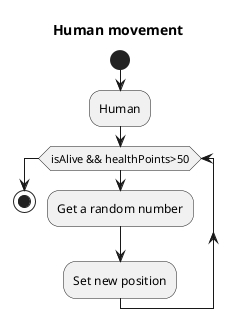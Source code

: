 @startuml Human movement
title Human movement
start 
:Human;

while(isAlive && healthPoints>50) 
:Get a random number;
:Set new position;
endwhile

stop
@enduml